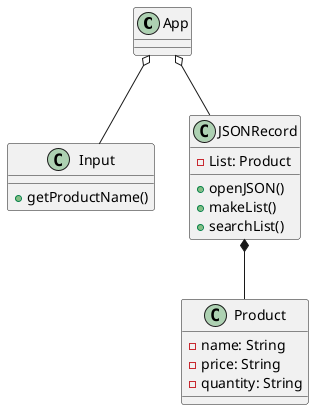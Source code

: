 @startuml
class App{
}
class Input{
+getProductName()
}
class Product{
-name: String
-price: String
-quantity: String
}

class JSONRecord{
-List: Product
+openJSON()
+makeList()
+searchList()
}

App o-- Input
App o-- JSONRecord
JSONRecord *-- Product

@enduml